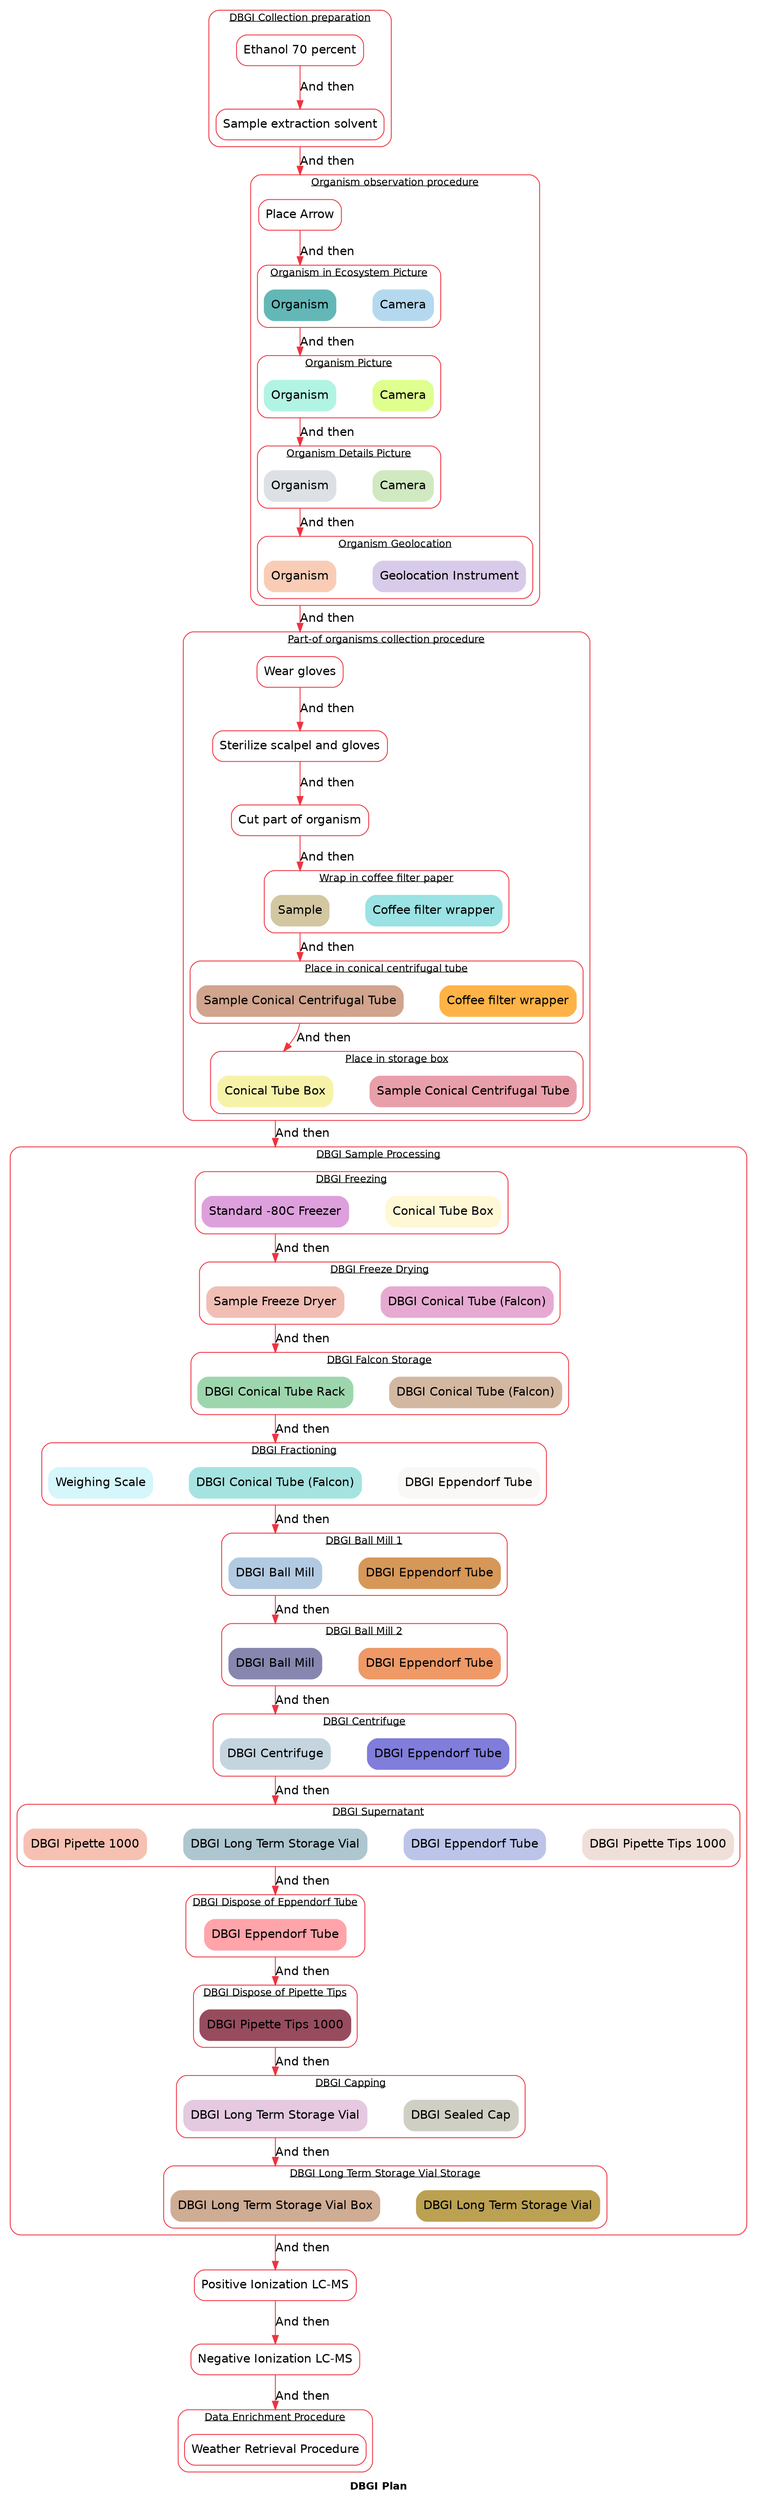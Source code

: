 digraph G {
	graph [
		label=<<B>DBGI Plan</B>>,
		fontname="Helvetica",
		fontsize=12,
		bgcolor=white,
		splines=true,
		nodesep=0.6,
		concentrate=true,
		compound=true,
	];
	node [style=rounded, fontname="Helvetica"];
	edge [fontname="Helvetica"];
subgraph cluster__0 {
	label=<<U>DBGI Collection preparation</U>>;
	style="rounded";
	color="#EF3340";
	P3 [label="Ethanol 70 percent", shape=box, color="#EF3340"];
	P4 [label="Sample extraction solvent", shape=box, color="#EF3340"];
    P3:s -> P4:n [label="And then", color="#EF3340"];
}
subgraph cluster__1 {
	label=<<U>DBGI Sample Processing</U>>;
	style="rounded";
	color="#EF3340";
subgraph cluster__1_0 {
	label=<<U>DBGI Freezing</U>>;
	style="rounded";
	color="#EF3340";
    T1 [label="Conical Tube Box", shape=box, style="filled,rounded", color="#FFF8D5", fillcolor="#FFF8D5"];
    T2 [label="Standard -80C Freezer", shape=box, style="filled,rounded", color="#DDA0DD", fillcolor="#DDA0DD"];
}
subgraph cluster__1_1 {
	label=<<U>DBGI Freeze Drying</U>>;
	style="rounded";
	color="#EF3340";
    T3 [label="DBGI Conical Tube (Falcon)", shape=box, style="filled,rounded", color="#E6AAD2", fillcolor="#E6AAD2"];
    T4 [label="Sample Freeze Dryer", shape=box, style="filled,rounded", color="#F1BEB5", fillcolor="#F1BEB5"];
}
subgraph cluster__1_2 {
	label=<<U>DBGI Falcon Storage</U>>;
	style="rounded";
	color="#EF3340";
    T5 [label="DBGI Conical Tube (Falcon)", shape=box, style="filled,rounded", color="#D3B8A1", fillcolor="#D3B8A1"];
    T6 [label="DBGI Conical Tube Rack", shape=box, style="filled,rounded", color="#9DD6AD", fillcolor="#9DD6AD"];
}
subgraph cluster__1_3 {
	label=<<U>DBGI Fractioning</U>>;
	style="rounded";
	color="#EF3340";
    T7 [label="DBGI Eppendorf Tube", shape=box, style="filled,rounded", color="#FAF8F6", fillcolor="#FAF8F6"];
    T8 [label="DBGI Conical Tube (Falcon)", shape=box, style="filled,rounded", color="#A5E3E0", fillcolor="#A5E3E0"];
    T9 [label="Weighing Scale", shape=box, style="filled,rounded", color="#D5F6FB", fillcolor="#D5F6FB"];
}
subgraph cluster__1_4 {
	label=<<U>DBGI Ball Mill 1</U>>;
	style="rounded";
	color="#EF3340";
    T10 [label="DBGI Eppendorf Tube", shape=box, style="filled,rounded", color="#D69759", fillcolor="#D69759"];
    T11 [label="DBGI Ball Mill", shape=box, style="filled,rounded", color="#B2C9E2", fillcolor="#B2C9E2"];
}
subgraph cluster__1_5 {
	label=<<U>DBGI Ball Mill 2</U>>;
	style="rounded";
	color="#EF3340";
    T12 [label="DBGI Eppendorf Tube", shape=box, style="filled,rounded", color="#EF9967", fillcolor="#EF9967"];
    T13 [label="DBGI Ball Mill", shape=box, style="filled,rounded", color="#8686AF", fillcolor="#8686AF"];
}
subgraph cluster__1_6 {
	label=<<U>DBGI Centrifuge</U>>;
	style="rounded";
	color="#EF3340";
    T14 [label="DBGI Eppendorf Tube", shape=box, style="filled,rounded", color="#807DDB", fillcolor="#807DDB"];
    T15 [label="DBGI Centrifuge", shape=box, style="filled,rounded", color="#C4D5E0", fillcolor="#C4D5E0"];
}
subgraph cluster__1_7 {
	label=<<U>DBGI Supernatant</U>>;
	style="rounded";
	color="#EF3340";
    T16 [label="DBGI Pipette Tips 1000", shape=box, style="filled,rounded", color="#EFDFD8", fillcolor="#EFDFD8"];
    T17 [label="DBGI Eppendorf Tube", shape=box, style="filled,rounded", color="#BCC4E9", fillcolor="#BCC4E9"];
    T18 [label="DBGI Long Term Storage Vial", shape=box, style="filled,rounded", color="#AEC6CF", fillcolor="#AEC6CF"];
    T19 [label="DBGI Pipette 1000", shape=box, style="filled,rounded", color="#F6C1B2", fillcolor="#F6C1B2"];
}
subgraph cluster__1_8 {
	label=<<U>DBGI Capping</U>>;
	style="rounded";
	color="#EF3340";
    T20 [label="DBGI Sealed Cap", shape=box, style="filled,rounded", color="#CFCFC4", fillcolor="#CFCFC4"];
    T21 [label="DBGI Long Term Storage Vial", shape=box, style="filled,rounded", color="#E4C9E0", fillcolor="#E4C9E0"];
}
subgraph cluster__1_9 {
	label=<<U>DBGI Long Term Storage Vial Storage</U>>;
	style="rounded";
	color="#EF3340";
    T22 [label="DBGI Long Term Storage Vial", shape=box, style="filled,rounded", color="#BBA151", fillcolor="#BBA151"];
    T23 [label="DBGI Long Term Storage Vial Box", shape=box, style="filled,rounded", color="#CFAC94", fillcolor="#CFAC94"];
}
subgraph cluster__1_10 {
	label=<<U>DBGI Dispose of Eppendorf Tube</U>>;
	style="rounded";
	color="#EF3340";
    T24 [label="DBGI Eppendorf Tube", shape=box, style="filled,rounded", color="#FFA4A9", fillcolor="#FFA4A9"];
}
subgraph cluster__1_11 {
	label=<<U>DBGI Dispose of Pipette Tips</U>>;
	style="rounded";
	color="#EF3340";
    T25 [label="DBGI Pipette Tips 1000", shape=box, style="filled,rounded", color="#974C5E", fillcolor="#974C5E"];
}
    T2:s -> T4:n [label="And then", color="#EF3340", ltail=cluster__1_0, lhead=cluster__1_1];
    T4:s -> T6:n [label="And then", color="#EF3340", ltail=cluster__1_1, lhead=cluster__1_2];
    T6:s -> T8:n [label="And then", color="#EF3340", ltail=cluster__1_2, lhead=cluster__1_3];
    T8:s -> T11:n [label="And then", color="#EF3340", ltail=cluster__1_3, lhead=cluster__1_4];
    T11:s -> T13:n [label="And then", color="#EF3340", ltail=cluster__1_4, lhead=cluster__1_5];
    T13:s -> T15:n [label="And then", color="#EF3340", ltail=cluster__1_5, lhead=cluster__1_6];
    T15:s -> T18:n [label="And then", color="#EF3340", ltail=cluster__1_6, lhead=cluster__1_7];
    T18:s -> T24:n [label="And then", color="#EF3340", ltail=cluster__1_7, lhead=cluster__1_10];
    T21:s -> T23:n [label="And then", color="#EF3340", ltail=cluster__1_8, lhead=cluster__1_9];
    T24:s -> T25:n [label="And then", color="#EF3340", ltail=cluster__1_10, lhead=cluster__1_11];
    T25:s -> T21:n [label="And then", color="#EF3340", ltail=cluster__1_11, lhead=cluster__1_8];
}
    P18 [label="Positive Ionization LC-MS", shape=box, color="#EF3340"];
    P19 [label="Negative Ionization LC-MS", shape=box, color="#EF3340"];
subgraph cluster__4 {
	label=<<U>Organism observation procedure</U>>;
	style="rounded";
	color="#EF3340";
	P21 [label="Place Arrow", shape=box, color="#EF3340"];
subgraph cluster__4_1 {
	label=<<U>Organism in Ecosystem Picture</U>>;
	style="rounded";
	color="#EF3340";
    T40 [label="Camera", shape=box, style="filled,rounded", color="#B4D9EF", fillcolor="#B4D9EF"];
    T41 [label="Organism", shape=box, style="filled,rounded", color="#63B7B7", fillcolor="#63B7B7"];
}
subgraph cluster__4_2 {
	label=<<U>Organism Picture</U>>;
	style="rounded";
	color="#EF3340";
    T42 [label="Camera", shape=box, style="filled,rounded", color="#DFFF8F", fillcolor="#DFFF8F"];
    T43 [label="Organism", shape=box, style="filled,rounded", color="#B2F4E3", fillcolor="#B2F4E3"];
}
subgraph cluster__4_3 {
	label=<<U>Organism Details Picture</U>>;
	style="rounded";
	color="#EF3340";
    T44 [label="Camera", shape=box, style="filled,rounded", color="#D0E9C0", fillcolor="#D0E9C0"];
    T45 [label="Organism", shape=box, style="filled,rounded", color="#DDE0E4", fillcolor="#DDE0E4"];
}
subgraph cluster__4_4 {
	label=<<U>Organism Geolocation</U>>;
	style="rounded";
	color="#EF3340";
    T46 [label="Geolocation Instrument", shape=box, style="filled,rounded", color="#D8CBE9", fillcolor="#D8CBE9"];
    T47 [label="Organism", shape=box, style="filled,rounded", color="#F9CCB6", fillcolor="#F9CCB6"];
}
    P21:s -> T41:n [label="And then", color="#EF3340", lhead=cluster__4_1];
    T41:s -> T43:n [label="And then", color="#EF3340", ltail=cluster__4_1, lhead=cluster__4_2];
    T43:s -> T45:n [label="And then", color="#EF3340", ltail=cluster__4_2, lhead=cluster__4_3];
    T45:s -> T47:n [label="And then", color="#EF3340", ltail=cluster__4_3, lhead=cluster__4_4];
}
subgraph cluster__5 {
	label=<<U>Part-of organisms collection procedure</U>>;
	style="rounded";
	color="#EF3340";
	P27 [label="Wear gloves", shape=box, color="#EF3340"];
	P28 [label="Sterilize scalpel and gloves", shape=box, color="#EF3340"];
	P29 [label="Cut part of organism", shape=box, color="#EF3340"];
subgraph cluster__5_3 {
	label=<<U>Wrap in coffee filter paper</U>>;
	style="rounded";
	color="#EF3340";
    T51 [label="Coffee filter wrapper", shape=box, style="filled,rounded", color="#9AE2E3", fillcolor="#9AE2E3"];
    T52 [label="Sample", shape=box, style="filled,rounded", color="#D3C7A2", fillcolor="#D3C7A2"];
}
subgraph cluster__5_4 {
	label=<<U>Place in conical centrifugal tube</U>>;
	style="rounded";
	color="#EF3340";
    T53 [label="Coffee filter wrapper", shape=box, style="filled,rounded", color="#FFB347", fillcolor="#FFB347"];
    T54 [label="Sample Conical Centrifugal Tube", shape=box, style="filled,rounded", color="#D0A48D", fillcolor="#D0A48D"];
}
subgraph cluster__5_5 {
	label=<<U>Place in storage box</U>>;
	style="rounded";
	color="#EF3340";
    T55 [label="Sample Conical Centrifugal Tube", shape=box, style="filled,rounded", color="#E99FAA", fillcolor="#E99FAA"];
    T56 [label="Conical Tube Box", shape=box, style="filled,rounded", color="#F6F3A9", fillcolor="#F6F3A9"];
}
    P27:s -> P28:n [label="And then", color="#EF3340"];
    P28:s -> P29:n [label="And then", color="#EF3340"];
    P29:s -> T52:n [label="And then", color="#EF3340", lhead=cluster__5_3];
    T52:s -> T54:n [label="And then", color="#EF3340", ltail=cluster__5_3, lhead=cluster__5_4];
    T54:s -> T56:n [label="And then", color="#EF3340", ltail=cluster__5_4, lhead=cluster__5_5];
}
subgraph cluster__6 {
	label=<<U>Data Enrichment Procedure</U>>;
	style="rounded";
	color="#EF3340";
	P34 [label="Weather Retrieval Procedure", shape=box, color="#EF3340"];
}
    P4 -> P21 [label="And then", color="#EF3340", ltail=cluster__0, lhead=cluster__4];
    T23 -> P18 [label="And then", color="#EF3340", ltail=cluster__1];
    P18 -> P19 [label="And then", color="#EF3340"];
    P19 -> P34 [label="And then", color="#EF3340", lhead=cluster__6];
    T47 -> P27 [label="And then", color="#EF3340", ltail=cluster__4, lhead=cluster__5];
    T56 -> T2 [label="And then", color="#EF3340", ltail=cluster__5, lhead=cluster__1];
}
